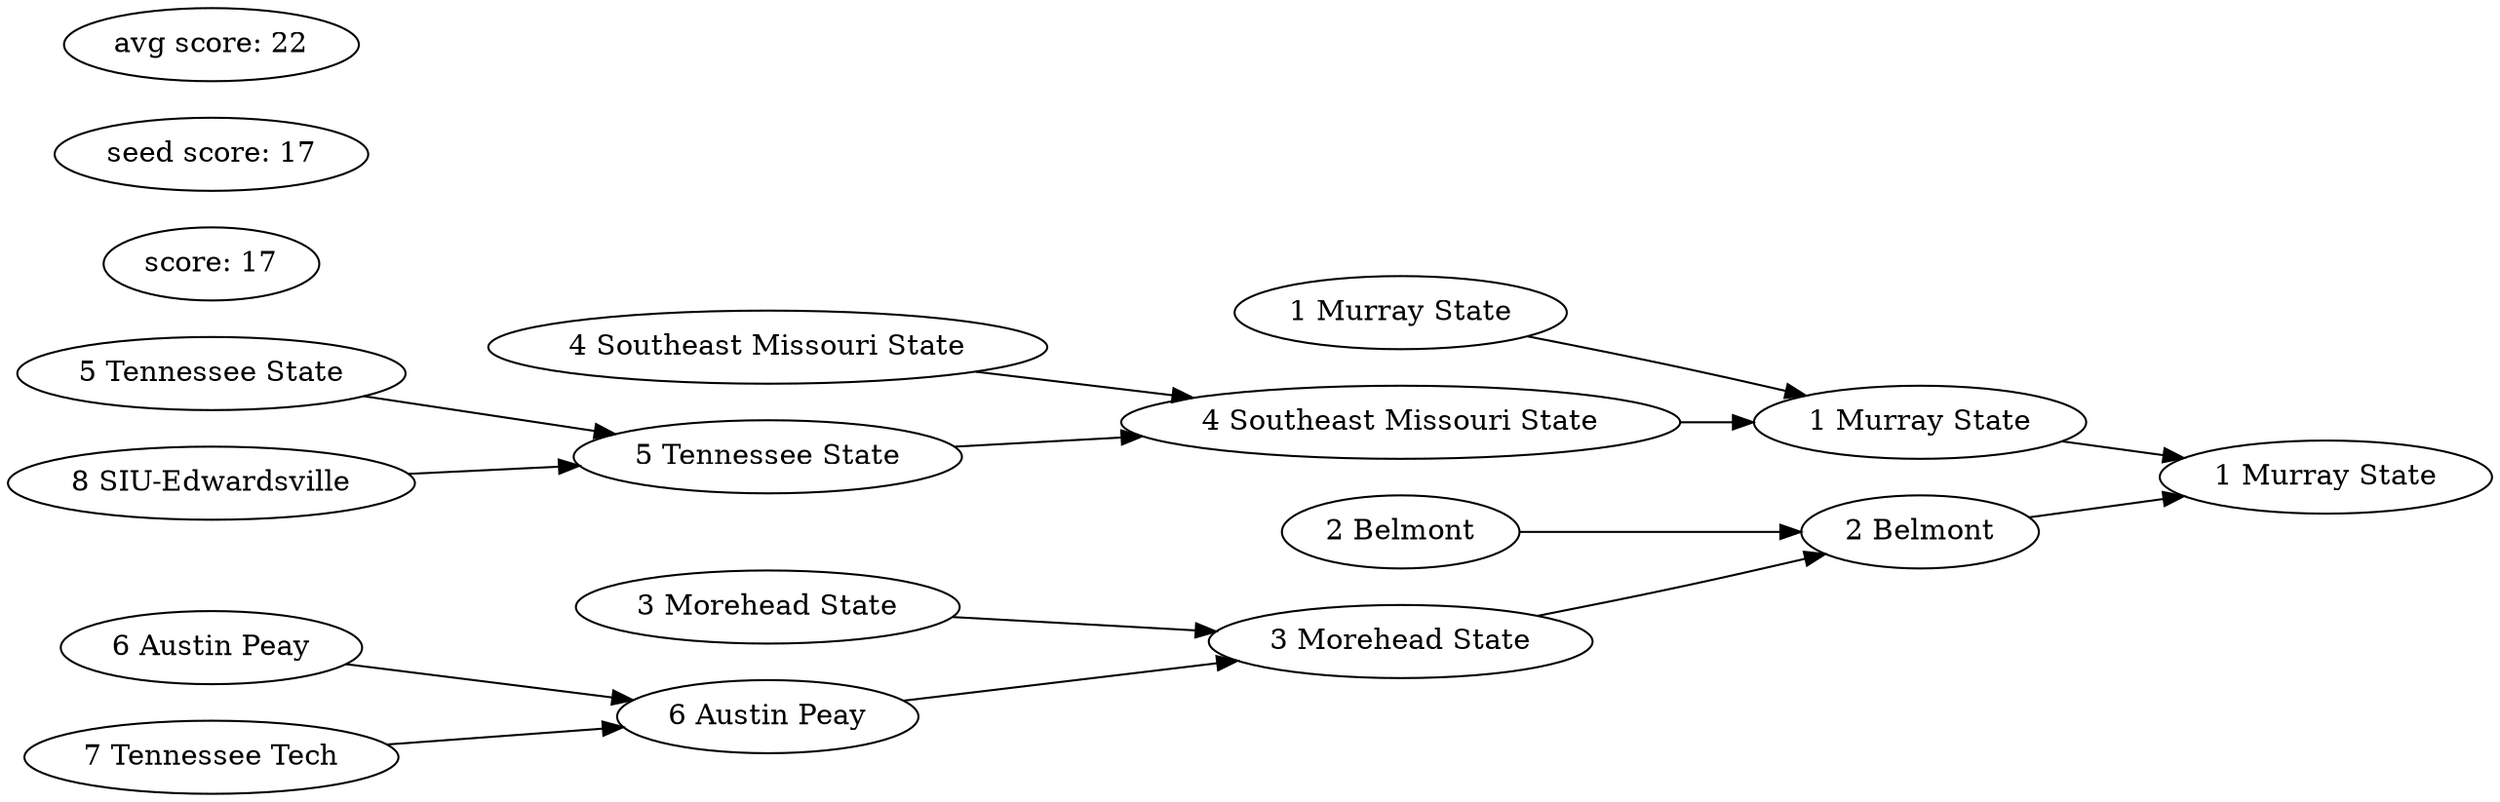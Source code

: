 digraph {
graph [rankdir=LR];"t1" [label="1 Murray State"];
"t2" [label="1 Murray State"];
"t3" [label="1 Murray State"];
"t4" [label="4 Southeast Missouri State"];
"t5" [label="4 Southeast Missouri State"];
"t6" [label="5 Tennessee State"];
"t7" [label="5 Tennessee State"];
"t8" [label="8 SIU-Edwardsville"];
"t7" -> "t6";
"t8" -> "t6";
"t5" -> "t4";
"t6" -> "t4";
"t3" -> "t2";
"t4" -> "t2";
"t9" [label="2 Belmont"];
"t10" [label="2 Belmont"];
"t11" [label="3 Morehead State"];
"t12" [label="3 Morehead State"];
"t13" [label="6 Austin Peay"];
"t14" [label="6 Austin Peay"];
"t15" [label="7 Tennessee Tech"];
"t14" -> "t13";
"t15" -> "t13";
"t12" -> "t11";
"t13" -> "t11";
"t10" -> "t9";
"t11" -> "t9";
"t2" -> "t1";
"t9" -> "t1";
score [label="score: 17"];
seed [label="seed score: 17"];
max [label="avg score: 22"];
}
